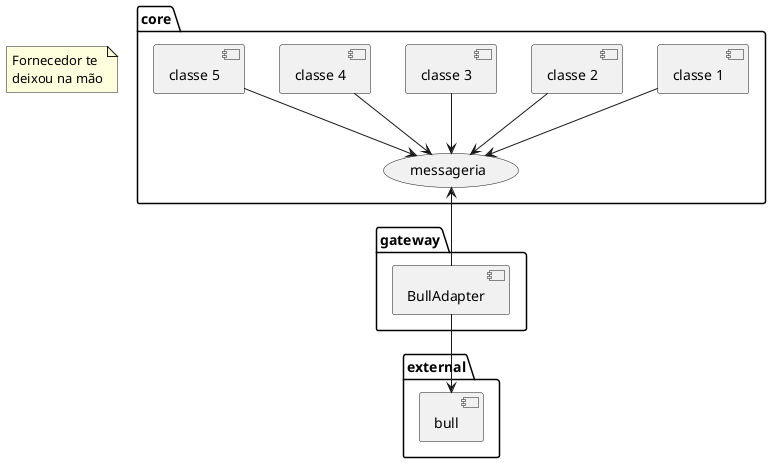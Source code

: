 @startuml

  note as scenario 
    Fornecedor te 
    deixou na mão
  end note

  ' [classe 1] --> (lib externa)
  ' [classe 2] --> (lib externa)
  ' [classe 3] --> (lib externa)
  ' [classe 4] --> (lib externa)
  ' [classe 5] --> (lib externa)

  package core {
    [classe 1] --> (messageria)
    [classe 2] --> (messageria)
    [classe 3] --> (messageria)
    [classe 4] --> (messageria)
    [classe 5] --> (messageria)
  }

  package gateway {
    (messageria) <-- [BullAdapter]
  }

  package external {
    [bull]
  }

  [BullAdapter] --> [bull]


@enduml
